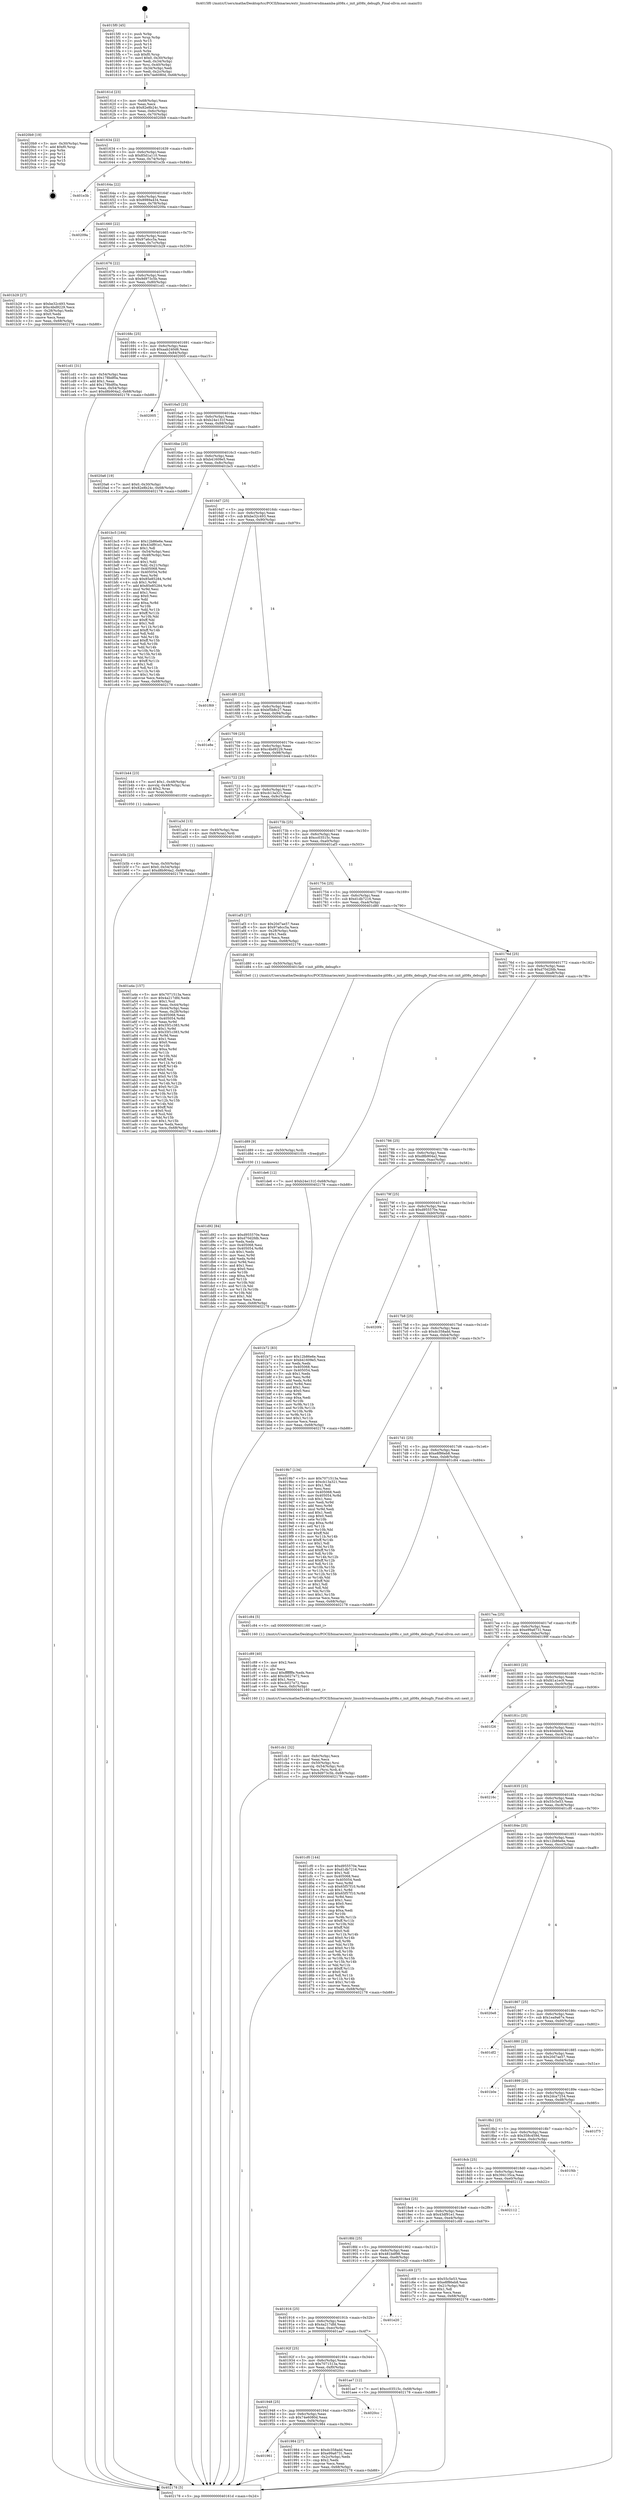 digraph "0x4015f0" {
  label = "0x4015f0 (/mnt/c/Users/mathe/Desktop/tcc/POCII/binaries/extr_linuxdriversdmaamba-pl08x.c_init_pl08x_debugfs_Final-ollvm.out::main(0))"
  labelloc = "t"
  node[shape=record]

  Entry [label="",width=0.3,height=0.3,shape=circle,fillcolor=black,style=filled]
  "0x40161d" [label="{
     0x40161d [23]\l
     | [instrs]\l
     &nbsp;&nbsp;0x40161d \<+3\>: mov -0x68(%rbp),%eax\l
     &nbsp;&nbsp;0x401620 \<+2\>: mov %eax,%ecx\l
     &nbsp;&nbsp;0x401622 \<+6\>: sub $0x82e8b24c,%ecx\l
     &nbsp;&nbsp;0x401628 \<+3\>: mov %eax,-0x6c(%rbp)\l
     &nbsp;&nbsp;0x40162b \<+3\>: mov %ecx,-0x70(%rbp)\l
     &nbsp;&nbsp;0x40162e \<+6\>: je 00000000004020b9 \<main+0xac9\>\l
  }"]
  "0x4020b9" [label="{
     0x4020b9 [19]\l
     | [instrs]\l
     &nbsp;&nbsp;0x4020b9 \<+3\>: mov -0x30(%rbp),%eax\l
     &nbsp;&nbsp;0x4020bc \<+7\>: add $0xf0,%rsp\l
     &nbsp;&nbsp;0x4020c3 \<+1\>: pop %rbx\l
     &nbsp;&nbsp;0x4020c4 \<+2\>: pop %r12\l
     &nbsp;&nbsp;0x4020c6 \<+2\>: pop %r14\l
     &nbsp;&nbsp;0x4020c8 \<+2\>: pop %r15\l
     &nbsp;&nbsp;0x4020ca \<+1\>: pop %rbp\l
     &nbsp;&nbsp;0x4020cb \<+1\>: ret\l
  }"]
  "0x401634" [label="{
     0x401634 [22]\l
     | [instrs]\l
     &nbsp;&nbsp;0x401634 \<+5\>: jmp 0000000000401639 \<main+0x49\>\l
     &nbsp;&nbsp;0x401639 \<+3\>: mov -0x6c(%rbp),%eax\l
     &nbsp;&nbsp;0x40163c \<+5\>: sub $0x85d1a110,%eax\l
     &nbsp;&nbsp;0x401641 \<+3\>: mov %eax,-0x74(%rbp)\l
     &nbsp;&nbsp;0x401644 \<+6\>: je 0000000000401e3b \<main+0x84b\>\l
  }"]
  Exit [label="",width=0.3,height=0.3,shape=circle,fillcolor=black,style=filled,peripheries=2]
  "0x401e3b" [label="{
     0x401e3b\l
  }", style=dashed]
  "0x40164a" [label="{
     0x40164a [22]\l
     | [instrs]\l
     &nbsp;&nbsp;0x40164a \<+5\>: jmp 000000000040164f \<main+0x5f\>\l
     &nbsp;&nbsp;0x40164f \<+3\>: mov -0x6c(%rbp),%eax\l
     &nbsp;&nbsp;0x401652 \<+5\>: sub $0x8989a434,%eax\l
     &nbsp;&nbsp;0x401657 \<+3\>: mov %eax,-0x78(%rbp)\l
     &nbsp;&nbsp;0x40165a \<+6\>: je 000000000040209a \<main+0xaaa\>\l
  }"]
  "0x401d92" [label="{
     0x401d92 [84]\l
     | [instrs]\l
     &nbsp;&nbsp;0x401d92 \<+5\>: mov $0xd955570e,%eax\l
     &nbsp;&nbsp;0x401d97 \<+5\>: mov $0xd70d2fdb,%ecx\l
     &nbsp;&nbsp;0x401d9c \<+2\>: xor %edx,%edx\l
     &nbsp;&nbsp;0x401d9e \<+7\>: mov 0x405068,%esi\l
     &nbsp;&nbsp;0x401da5 \<+8\>: mov 0x405054,%r8d\l
     &nbsp;&nbsp;0x401dad \<+3\>: sub $0x1,%edx\l
     &nbsp;&nbsp;0x401db0 \<+3\>: mov %esi,%r9d\l
     &nbsp;&nbsp;0x401db3 \<+3\>: add %edx,%r9d\l
     &nbsp;&nbsp;0x401db6 \<+4\>: imul %r9d,%esi\l
     &nbsp;&nbsp;0x401dba \<+3\>: and $0x1,%esi\l
     &nbsp;&nbsp;0x401dbd \<+3\>: cmp $0x0,%esi\l
     &nbsp;&nbsp;0x401dc0 \<+4\>: sete %r10b\l
     &nbsp;&nbsp;0x401dc4 \<+4\>: cmp $0xa,%r8d\l
     &nbsp;&nbsp;0x401dc8 \<+4\>: setl %r11b\l
     &nbsp;&nbsp;0x401dcc \<+3\>: mov %r10b,%bl\l
     &nbsp;&nbsp;0x401dcf \<+3\>: and %r11b,%bl\l
     &nbsp;&nbsp;0x401dd2 \<+3\>: xor %r11b,%r10b\l
     &nbsp;&nbsp;0x401dd5 \<+3\>: or %r10b,%bl\l
     &nbsp;&nbsp;0x401dd8 \<+3\>: test $0x1,%bl\l
     &nbsp;&nbsp;0x401ddb \<+3\>: cmovne %ecx,%eax\l
     &nbsp;&nbsp;0x401dde \<+3\>: mov %eax,-0x68(%rbp)\l
     &nbsp;&nbsp;0x401de1 \<+5\>: jmp 0000000000402178 \<main+0xb88\>\l
  }"]
  "0x40209a" [label="{
     0x40209a\l
  }", style=dashed]
  "0x401660" [label="{
     0x401660 [22]\l
     | [instrs]\l
     &nbsp;&nbsp;0x401660 \<+5\>: jmp 0000000000401665 \<main+0x75\>\l
     &nbsp;&nbsp;0x401665 \<+3\>: mov -0x6c(%rbp),%eax\l
     &nbsp;&nbsp;0x401668 \<+5\>: sub $0x97a6cc5a,%eax\l
     &nbsp;&nbsp;0x40166d \<+3\>: mov %eax,-0x7c(%rbp)\l
     &nbsp;&nbsp;0x401670 \<+6\>: je 0000000000401b29 \<main+0x539\>\l
  }"]
  "0x401d89" [label="{
     0x401d89 [9]\l
     | [instrs]\l
     &nbsp;&nbsp;0x401d89 \<+4\>: mov -0x50(%rbp),%rdi\l
     &nbsp;&nbsp;0x401d8d \<+5\>: call 0000000000401030 \<free@plt\>\l
     | [calls]\l
     &nbsp;&nbsp;0x401030 \{1\} (unknown)\l
  }"]
  "0x401b29" [label="{
     0x401b29 [27]\l
     | [instrs]\l
     &nbsp;&nbsp;0x401b29 \<+5\>: mov $0xbe32c493,%eax\l
     &nbsp;&nbsp;0x401b2e \<+5\>: mov $0xc4bd9229,%ecx\l
     &nbsp;&nbsp;0x401b33 \<+3\>: mov -0x28(%rbp),%edx\l
     &nbsp;&nbsp;0x401b36 \<+3\>: cmp $0x0,%edx\l
     &nbsp;&nbsp;0x401b39 \<+3\>: cmove %ecx,%eax\l
     &nbsp;&nbsp;0x401b3c \<+3\>: mov %eax,-0x68(%rbp)\l
     &nbsp;&nbsp;0x401b3f \<+5\>: jmp 0000000000402178 \<main+0xb88\>\l
  }"]
  "0x401676" [label="{
     0x401676 [22]\l
     | [instrs]\l
     &nbsp;&nbsp;0x401676 \<+5\>: jmp 000000000040167b \<main+0x8b\>\l
     &nbsp;&nbsp;0x40167b \<+3\>: mov -0x6c(%rbp),%eax\l
     &nbsp;&nbsp;0x40167e \<+5\>: sub $0x9d973c5b,%eax\l
     &nbsp;&nbsp;0x401683 \<+3\>: mov %eax,-0x80(%rbp)\l
     &nbsp;&nbsp;0x401686 \<+6\>: je 0000000000401cd1 \<main+0x6e1\>\l
  }"]
  "0x401cb1" [label="{
     0x401cb1 [32]\l
     | [instrs]\l
     &nbsp;&nbsp;0x401cb1 \<+6\>: mov -0xfc(%rbp),%ecx\l
     &nbsp;&nbsp;0x401cb7 \<+3\>: imul %eax,%ecx\l
     &nbsp;&nbsp;0x401cba \<+4\>: mov -0x50(%rbp),%rsi\l
     &nbsp;&nbsp;0x401cbe \<+4\>: movslq -0x54(%rbp),%rdi\l
     &nbsp;&nbsp;0x401cc2 \<+3\>: mov %ecx,(%rsi,%rdi,4)\l
     &nbsp;&nbsp;0x401cc5 \<+7\>: movl $0x9d973c5b,-0x68(%rbp)\l
     &nbsp;&nbsp;0x401ccc \<+5\>: jmp 0000000000402178 \<main+0xb88\>\l
  }"]
  "0x401cd1" [label="{
     0x401cd1 [31]\l
     | [instrs]\l
     &nbsp;&nbsp;0x401cd1 \<+3\>: mov -0x54(%rbp),%eax\l
     &nbsp;&nbsp;0x401cd4 \<+5\>: sub $0x178bdf0a,%eax\l
     &nbsp;&nbsp;0x401cd9 \<+3\>: add $0x1,%eax\l
     &nbsp;&nbsp;0x401cdc \<+5\>: add $0x178bdf0a,%eax\l
     &nbsp;&nbsp;0x401ce1 \<+3\>: mov %eax,-0x54(%rbp)\l
     &nbsp;&nbsp;0x401ce4 \<+7\>: movl $0xd8b904a2,-0x68(%rbp)\l
     &nbsp;&nbsp;0x401ceb \<+5\>: jmp 0000000000402178 \<main+0xb88\>\l
  }"]
  "0x40168c" [label="{
     0x40168c [25]\l
     | [instrs]\l
     &nbsp;&nbsp;0x40168c \<+5\>: jmp 0000000000401691 \<main+0xa1\>\l
     &nbsp;&nbsp;0x401691 \<+3\>: mov -0x6c(%rbp),%eax\l
     &nbsp;&nbsp;0x401694 \<+5\>: sub $0xaab240d6,%eax\l
     &nbsp;&nbsp;0x401699 \<+6\>: mov %eax,-0x84(%rbp)\l
     &nbsp;&nbsp;0x40169f \<+6\>: je 0000000000402005 \<main+0xa15\>\l
  }"]
  "0x401c89" [label="{
     0x401c89 [40]\l
     | [instrs]\l
     &nbsp;&nbsp;0x401c89 \<+5\>: mov $0x2,%ecx\l
     &nbsp;&nbsp;0x401c8e \<+1\>: cltd\l
     &nbsp;&nbsp;0x401c8f \<+2\>: idiv %ecx\l
     &nbsp;&nbsp;0x401c91 \<+6\>: imul $0xfffffffe,%edx,%ecx\l
     &nbsp;&nbsp;0x401c97 \<+6\>: add $0xcb027e72,%ecx\l
     &nbsp;&nbsp;0x401c9d \<+3\>: add $0x1,%ecx\l
     &nbsp;&nbsp;0x401ca0 \<+6\>: sub $0xcb027e72,%ecx\l
     &nbsp;&nbsp;0x401ca6 \<+6\>: mov %ecx,-0xfc(%rbp)\l
     &nbsp;&nbsp;0x401cac \<+5\>: call 0000000000401160 \<next_i\>\l
     | [calls]\l
     &nbsp;&nbsp;0x401160 \{1\} (/mnt/c/Users/mathe/Desktop/tcc/POCII/binaries/extr_linuxdriversdmaamba-pl08x.c_init_pl08x_debugfs_Final-ollvm.out::next_i)\l
  }"]
  "0x402005" [label="{
     0x402005\l
  }", style=dashed]
  "0x4016a5" [label="{
     0x4016a5 [25]\l
     | [instrs]\l
     &nbsp;&nbsp;0x4016a5 \<+5\>: jmp 00000000004016aa \<main+0xba\>\l
     &nbsp;&nbsp;0x4016aa \<+3\>: mov -0x6c(%rbp),%eax\l
     &nbsp;&nbsp;0x4016ad \<+5\>: sub $0xb24e131f,%eax\l
     &nbsp;&nbsp;0x4016b2 \<+6\>: mov %eax,-0x88(%rbp)\l
     &nbsp;&nbsp;0x4016b8 \<+6\>: je 00000000004020a6 \<main+0xab6\>\l
  }"]
  "0x401b5b" [label="{
     0x401b5b [23]\l
     | [instrs]\l
     &nbsp;&nbsp;0x401b5b \<+4\>: mov %rax,-0x50(%rbp)\l
     &nbsp;&nbsp;0x401b5f \<+7\>: movl $0x0,-0x54(%rbp)\l
     &nbsp;&nbsp;0x401b66 \<+7\>: movl $0xd8b904a2,-0x68(%rbp)\l
     &nbsp;&nbsp;0x401b6d \<+5\>: jmp 0000000000402178 \<main+0xb88\>\l
  }"]
  "0x4020a6" [label="{
     0x4020a6 [19]\l
     | [instrs]\l
     &nbsp;&nbsp;0x4020a6 \<+7\>: movl $0x0,-0x30(%rbp)\l
     &nbsp;&nbsp;0x4020ad \<+7\>: movl $0x82e8b24c,-0x68(%rbp)\l
     &nbsp;&nbsp;0x4020b4 \<+5\>: jmp 0000000000402178 \<main+0xb88\>\l
  }"]
  "0x4016be" [label="{
     0x4016be [25]\l
     | [instrs]\l
     &nbsp;&nbsp;0x4016be \<+5\>: jmp 00000000004016c3 \<main+0xd3\>\l
     &nbsp;&nbsp;0x4016c3 \<+3\>: mov -0x6c(%rbp),%eax\l
     &nbsp;&nbsp;0x4016c6 \<+5\>: sub $0xb41609e5,%eax\l
     &nbsp;&nbsp;0x4016cb \<+6\>: mov %eax,-0x8c(%rbp)\l
     &nbsp;&nbsp;0x4016d1 \<+6\>: je 0000000000401bc5 \<main+0x5d5\>\l
  }"]
  "0x401a4a" [label="{
     0x401a4a [157]\l
     | [instrs]\l
     &nbsp;&nbsp;0x401a4a \<+5\>: mov $0x7071513a,%ecx\l
     &nbsp;&nbsp;0x401a4f \<+5\>: mov $0x4a217dfd,%edx\l
     &nbsp;&nbsp;0x401a54 \<+3\>: mov $0x1,%sil\l
     &nbsp;&nbsp;0x401a57 \<+3\>: mov %eax,-0x44(%rbp)\l
     &nbsp;&nbsp;0x401a5a \<+3\>: mov -0x44(%rbp),%eax\l
     &nbsp;&nbsp;0x401a5d \<+3\>: mov %eax,-0x28(%rbp)\l
     &nbsp;&nbsp;0x401a60 \<+7\>: mov 0x405068,%eax\l
     &nbsp;&nbsp;0x401a67 \<+8\>: mov 0x405054,%r8d\l
     &nbsp;&nbsp;0x401a6f \<+3\>: mov %eax,%r9d\l
     &nbsp;&nbsp;0x401a72 \<+7\>: add $0x35f1c383,%r9d\l
     &nbsp;&nbsp;0x401a79 \<+4\>: sub $0x1,%r9d\l
     &nbsp;&nbsp;0x401a7d \<+7\>: sub $0x35f1c383,%r9d\l
     &nbsp;&nbsp;0x401a84 \<+4\>: imul %r9d,%eax\l
     &nbsp;&nbsp;0x401a88 \<+3\>: and $0x1,%eax\l
     &nbsp;&nbsp;0x401a8b \<+3\>: cmp $0x0,%eax\l
     &nbsp;&nbsp;0x401a8e \<+4\>: sete %r10b\l
     &nbsp;&nbsp;0x401a92 \<+4\>: cmp $0xa,%r8d\l
     &nbsp;&nbsp;0x401a96 \<+4\>: setl %r11b\l
     &nbsp;&nbsp;0x401a9a \<+3\>: mov %r10b,%bl\l
     &nbsp;&nbsp;0x401a9d \<+3\>: xor $0xff,%bl\l
     &nbsp;&nbsp;0x401aa0 \<+3\>: mov %r11b,%r14b\l
     &nbsp;&nbsp;0x401aa3 \<+4\>: xor $0xff,%r14b\l
     &nbsp;&nbsp;0x401aa7 \<+4\>: xor $0x0,%sil\l
     &nbsp;&nbsp;0x401aab \<+3\>: mov %bl,%r15b\l
     &nbsp;&nbsp;0x401aae \<+4\>: and $0x0,%r15b\l
     &nbsp;&nbsp;0x401ab2 \<+3\>: and %sil,%r10b\l
     &nbsp;&nbsp;0x401ab5 \<+3\>: mov %r14b,%r12b\l
     &nbsp;&nbsp;0x401ab8 \<+4\>: and $0x0,%r12b\l
     &nbsp;&nbsp;0x401abc \<+3\>: and %sil,%r11b\l
     &nbsp;&nbsp;0x401abf \<+3\>: or %r10b,%r15b\l
     &nbsp;&nbsp;0x401ac2 \<+3\>: or %r11b,%r12b\l
     &nbsp;&nbsp;0x401ac5 \<+3\>: xor %r12b,%r15b\l
     &nbsp;&nbsp;0x401ac8 \<+3\>: or %r14b,%bl\l
     &nbsp;&nbsp;0x401acb \<+3\>: xor $0xff,%bl\l
     &nbsp;&nbsp;0x401ace \<+4\>: or $0x0,%sil\l
     &nbsp;&nbsp;0x401ad2 \<+3\>: and %sil,%bl\l
     &nbsp;&nbsp;0x401ad5 \<+3\>: or %bl,%r15b\l
     &nbsp;&nbsp;0x401ad8 \<+4\>: test $0x1,%r15b\l
     &nbsp;&nbsp;0x401adc \<+3\>: cmovne %edx,%ecx\l
     &nbsp;&nbsp;0x401adf \<+3\>: mov %ecx,-0x68(%rbp)\l
     &nbsp;&nbsp;0x401ae2 \<+5\>: jmp 0000000000402178 \<main+0xb88\>\l
  }"]
  "0x401bc5" [label="{
     0x401bc5 [164]\l
     | [instrs]\l
     &nbsp;&nbsp;0x401bc5 \<+5\>: mov $0x12b86e6e,%eax\l
     &nbsp;&nbsp;0x401bca \<+5\>: mov $0x43df91e1,%ecx\l
     &nbsp;&nbsp;0x401bcf \<+2\>: mov $0x1,%dl\l
     &nbsp;&nbsp;0x401bd1 \<+3\>: mov -0x54(%rbp),%esi\l
     &nbsp;&nbsp;0x401bd4 \<+3\>: cmp -0x48(%rbp),%esi\l
     &nbsp;&nbsp;0x401bd7 \<+4\>: setl %dil\l
     &nbsp;&nbsp;0x401bdb \<+4\>: and $0x1,%dil\l
     &nbsp;&nbsp;0x401bdf \<+4\>: mov %dil,-0x21(%rbp)\l
     &nbsp;&nbsp;0x401be3 \<+7\>: mov 0x405068,%esi\l
     &nbsp;&nbsp;0x401bea \<+8\>: mov 0x405054,%r8d\l
     &nbsp;&nbsp;0x401bf2 \<+3\>: mov %esi,%r9d\l
     &nbsp;&nbsp;0x401bf5 \<+7\>: sub $0x85e85284,%r9d\l
     &nbsp;&nbsp;0x401bfc \<+4\>: sub $0x1,%r9d\l
     &nbsp;&nbsp;0x401c00 \<+7\>: add $0x85e85284,%r9d\l
     &nbsp;&nbsp;0x401c07 \<+4\>: imul %r9d,%esi\l
     &nbsp;&nbsp;0x401c0b \<+3\>: and $0x1,%esi\l
     &nbsp;&nbsp;0x401c0e \<+3\>: cmp $0x0,%esi\l
     &nbsp;&nbsp;0x401c11 \<+4\>: sete %dil\l
     &nbsp;&nbsp;0x401c15 \<+4\>: cmp $0xa,%r8d\l
     &nbsp;&nbsp;0x401c19 \<+4\>: setl %r10b\l
     &nbsp;&nbsp;0x401c1d \<+3\>: mov %dil,%r11b\l
     &nbsp;&nbsp;0x401c20 \<+4\>: xor $0xff,%r11b\l
     &nbsp;&nbsp;0x401c24 \<+3\>: mov %r10b,%bl\l
     &nbsp;&nbsp;0x401c27 \<+3\>: xor $0xff,%bl\l
     &nbsp;&nbsp;0x401c2a \<+3\>: xor $0x1,%dl\l
     &nbsp;&nbsp;0x401c2d \<+3\>: mov %r11b,%r14b\l
     &nbsp;&nbsp;0x401c30 \<+4\>: and $0xff,%r14b\l
     &nbsp;&nbsp;0x401c34 \<+3\>: and %dl,%dil\l
     &nbsp;&nbsp;0x401c37 \<+3\>: mov %bl,%r15b\l
     &nbsp;&nbsp;0x401c3a \<+4\>: and $0xff,%r15b\l
     &nbsp;&nbsp;0x401c3e \<+3\>: and %dl,%r10b\l
     &nbsp;&nbsp;0x401c41 \<+3\>: or %dil,%r14b\l
     &nbsp;&nbsp;0x401c44 \<+3\>: or %r10b,%r15b\l
     &nbsp;&nbsp;0x401c47 \<+3\>: xor %r15b,%r14b\l
     &nbsp;&nbsp;0x401c4a \<+3\>: or %bl,%r11b\l
     &nbsp;&nbsp;0x401c4d \<+4\>: xor $0xff,%r11b\l
     &nbsp;&nbsp;0x401c51 \<+3\>: or $0x1,%dl\l
     &nbsp;&nbsp;0x401c54 \<+3\>: and %dl,%r11b\l
     &nbsp;&nbsp;0x401c57 \<+3\>: or %r11b,%r14b\l
     &nbsp;&nbsp;0x401c5a \<+4\>: test $0x1,%r14b\l
     &nbsp;&nbsp;0x401c5e \<+3\>: cmovne %ecx,%eax\l
     &nbsp;&nbsp;0x401c61 \<+3\>: mov %eax,-0x68(%rbp)\l
     &nbsp;&nbsp;0x401c64 \<+5\>: jmp 0000000000402178 \<main+0xb88\>\l
  }"]
  "0x4016d7" [label="{
     0x4016d7 [25]\l
     | [instrs]\l
     &nbsp;&nbsp;0x4016d7 \<+5\>: jmp 00000000004016dc \<main+0xec\>\l
     &nbsp;&nbsp;0x4016dc \<+3\>: mov -0x6c(%rbp),%eax\l
     &nbsp;&nbsp;0x4016df \<+5\>: sub $0xbe32c493,%eax\l
     &nbsp;&nbsp;0x4016e4 \<+6\>: mov %eax,-0x90(%rbp)\l
     &nbsp;&nbsp;0x4016ea \<+6\>: je 0000000000401f69 \<main+0x979\>\l
  }"]
  "0x4015f0" [label="{
     0x4015f0 [45]\l
     | [instrs]\l
     &nbsp;&nbsp;0x4015f0 \<+1\>: push %rbp\l
     &nbsp;&nbsp;0x4015f1 \<+3\>: mov %rsp,%rbp\l
     &nbsp;&nbsp;0x4015f4 \<+2\>: push %r15\l
     &nbsp;&nbsp;0x4015f6 \<+2\>: push %r14\l
     &nbsp;&nbsp;0x4015f8 \<+2\>: push %r12\l
     &nbsp;&nbsp;0x4015fa \<+1\>: push %rbx\l
     &nbsp;&nbsp;0x4015fb \<+7\>: sub $0xf0,%rsp\l
     &nbsp;&nbsp;0x401602 \<+7\>: movl $0x0,-0x30(%rbp)\l
     &nbsp;&nbsp;0x401609 \<+3\>: mov %edi,-0x34(%rbp)\l
     &nbsp;&nbsp;0x40160c \<+4\>: mov %rsi,-0x40(%rbp)\l
     &nbsp;&nbsp;0x401610 \<+3\>: mov -0x34(%rbp),%edi\l
     &nbsp;&nbsp;0x401613 \<+3\>: mov %edi,-0x2c(%rbp)\l
     &nbsp;&nbsp;0x401616 \<+7\>: movl $0x74e6080d,-0x68(%rbp)\l
  }"]
  "0x401f69" [label="{
     0x401f69\l
  }", style=dashed]
  "0x4016f0" [label="{
     0x4016f0 [25]\l
     | [instrs]\l
     &nbsp;&nbsp;0x4016f0 \<+5\>: jmp 00000000004016f5 \<main+0x105\>\l
     &nbsp;&nbsp;0x4016f5 \<+3\>: mov -0x6c(%rbp),%eax\l
     &nbsp;&nbsp;0x4016f8 \<+5\>: sub $0xbf5b8c27,%eax\l
     &nbsp;&nbsp;0x4016fd \<+6\>: mov %eax,-0x94(%rbp)\l
     &nbsp;&nbsp;0x401703 \<+6\>: je 0000000000401e8e \<main+0x89e\>\l
  }"]
  "0x402178" [label="{
     0x402178 [5]\l
     | [instrs]\l
     &nbsp;&nbsp;0x402178 \<+5\>: jmp 000000000040161d \<main+0x2d\>\l
  }"]
  "0x401e8e" [label="{
     0x401e8e\l
  }", style=dashed]
  "0x401709" [label="{
     0x401709 [25]\l
     | [instrs]\l
     &nbsp;&nbsp;0x401709 \<+5\>: jmp 000000000040170e \<main+0x11e\>\l
     &nbsp;&nbsp;0x40170e \<+3\>: mov -0x6c(%rbp),%eax\l
     &nbsp;&nbsp;0x401711 \<+5\>: sub $0xc4bd9229,%eax\l
     &nbsp;&nbsp;0x401716 \<+6\>: mov %eax,-0x98(%rbp)\l
     &nbsp;&nbsp;0x40171c \<+6\>: je 0000000000401b44 \<main+0x554\>\l
  }"]
  "0x401961" [label="{
     0x401961\l
  }", style=dashed]
  "0x401b44" [label="{
     0x401b44 [23]\l
     | [instrs]\l
     &nbsp;&nbsp;0x401b44 \<+7\>: movl $0x1,-0x48(%rbp)\l
     &nbsp;&nbsp;0x401b4b \<+4\>: movslq -0x48(%rbp),%rax\l
     &nbsp;&nbsp;0x401b4f \<+4\>: shl $0x2,%rax\l
     &nbsp;&nbsp;0x401b53 \<+3\>: mov %rax,%rdi\l
     &nbsp;&nbsp;0x401b56 \<+5\>: call 0000000000401050 \<malloc@plt\>\l
     | [calls]\l
     &nbsp;&nbsp;0x401050 \{1\} (unknown)\l
  }"]
  "0x401722" [label="{
     0x401722 [25]\l
     | [instrs]\l
     &nbsp;&nbsp;0x401722 \<+5\>: jmp 0000000000401727 \<main+0x137\>\l
     &nbsp;&nbsp;0x401727 \<+3\>: mov -0x6c(%rbp),%eax\l
     &nbsp;&nbsp;0x40172a \<+5\>: sub $0xcb13a321,%eax\l
     &nbsp;&nbsp;0x40172f \<+6\>: mov %eax,-0x9c(%rbp)\l
     &nbsp;&nbsp;0x401735 \<+6\>: je 0000000000401a3d \<main+0x44d\>\l
  }"]
  "0x401984" [label="{
     0x401984 [27]\l
     | [instrs]\l
     &nbsp;&nbsp;0x401984 \<+5\>: mov $0xdc358add,%eax\l
     &nbsp;&nbsp;0x401989 \<+5\>: mov $0xe99a6731,%ecx\l
     &nbsp;&nbsp;0x40198e \<+3\>: mov -0x2c(%rbp),%edx\l
     &nbsp;&nbsp;0x401991 \<+3\>: cmp $0x2,%edx\l
     &nbsp;&nbsp;0x401994 \<+3\>: cmovne %ecx,%eax\l
     &nbsp;&nbsp;0x401997 \<+3\>: mov %eax,-0x68(%rbp)\l
     &nbsp;&nbsp;0x40199a \<+5\>: jmp 0000000000402178 \<main+0xb88\>\l
  }"]
  "0x401a3d" [label="{
     0x401a3d [13]\l
     | [instrs]\l
     &nbsp;&nbsp;0x401a3d \<+4\>: mov -0x40(%rbp),%rax\l
     &nbsp;&nbsp;0x401a41 \<+4\>: mov 0x8(%rax),%rdi\l
     &nbsp;&nbsp;0x401a45 \<+5\>: call 0000000000401060 \<atoi@plt\>\l
     | [calls]\l
     &nbsp;&nbsp;0x401060 \{1\} (unknown)\l
  }"]
  "0x40173b" [label="{
     0x40173b [25]\l
     | [instrs]\l
     &nbsp;&nbsp;0x40173b \<+5\>: jmp 0000000000401740 \<main+0x150\>\l
     &nbsp;&nbsp;0x401740 \<+3\>: mov -0x6c(%rbp),%eax\l
     &nbsp;&nbsp;0x401743 \<+5\>: sub $0xcc03515c,%eax\l
     &nbsp;&nbsp;0x401748 \<+6\>: mov %eax,-0xa0(%rbp)\l
     &nbsp;&nbsp;0x40174e \<+6\>: je 0000000000401af3 \<main+0x503\>\l
  }"]
  "0x401948" [label="{
     0x401948 [25]\l
     | [instrs]\l
     &nbsp;&nbsp;0x401948 \<+5\>: jmp 000000000040194d \<main+0x35d\>\l
     &nbsp;&nbsp;0x40194d \<+3\>: mov -0x6c(%rbp),%eax\l
     &nbsp;&nbsp;0x401950 \<+5\>: sub $0x74e6080d,%eax\l
     &nbsp;&nbsp;0x401955 \<+6\>: mov %eax,-0xf4(%rbp)\l
     &nbsp;&nbsp;0x40195b \<+6\>: je 0000000000401984 \<main+0x394\>\l
  }"]
  "0x401af3" [label="{
     0x401af3 [27]\l
     | [instrs]\l
     &nbsp;&nbsp;0x401af3 \<+5\>: mov $0x20d7ae57,%eax\l
     &nbsp;&nbsp;0x401af8 \<+5\>: mov $0x97a6cc5a,%ecx\l
     &nbsp;&nbsp;0x401afd \<+3\>: mov -0x28(%rbp),%edx\l
     &nbsp;&nbsp;0x401b00 \<+3\>: cmp $0x1,%edx\l
     &nbsp;&nbsp;0x401b03 \<+3\>: cmovl %ecx,%eax\l
     &nbsp;&nbsp;0x401b06 \<+3\>: mov %eax,-0x68(%rbp)\l
     &nbsp;&nbsp;0x401b09 \<+5\>: jmp 0000000000402178 \<main+0xb88\>\l
  }"]
  "0x401754" [label="{
     0x401754 [25]\l
     | [instrs]\l
     &nbsp;&nbsp;0x401754 \<+5\>: jmp 0000000000401759 \<main+0x169\>\l
     &nbsp;&nbsp;0x401759 \<+3\>: mov -0x6c(%rbp),%eax\l
     &nbsp;&nbsp;0x40175c \<+5\>: sub $0xd1db7216,%eax\l
     &nbsp;&nbsp;0x401761 \<+6\>: mov %eax,-0xa4(%rbp)\l
     &nbsp;&nbsp;0x401767 \<+6\>: je 0000000000401d80 \<main+0x790\>\l
  }"]
  "0x4020cc" [label="{
     0x4020cc\l
  }", style=dashed]
  "0x401d80" [label="{
     0x401d80 [9]\l
     | [instrs]\l
     &nbsp;&nbsp;0x401d80 \<+4\>: mov -0x50(%rbp),%rdi\l
     &nbsp;&nbsp;0x401d84 \<+5\>: call 00000000004015e0 \<init_pl08x_debugfs\>\l
     | [calls]\l
     &nbsp;&nbsp;0x4015e0 \{1\} (/mnt/c/Users/mathe/Desktop/tcc/POCII/binaries/extr_linuxdriversdmaamba-pl08x.c_init_pl08x_debugfs_Final-ollvm.out::init_pl08x_debugfs)\l
  }"]
  "0x40176d" [label="{
     0x40176d [25]\l
     | [instrs]\l
     &nbsp;&nbsp;0x40176d \<+5\>: jmp 0000000000401772 \<main+0x182\>\l
     &nbsp;&nbsp;0x401772 \<+3\>: mov -0x6c(%rbp),%eax\l
     &nbsp;&nbsp;0x401775 \<+5\>: sub $0xd70d2fdb,%eax\l
     &nbsp;&nbsp;0x40177a \<+6\>: mov %eax,-0xa8(%rbp)\l
     &nbsp;&nbsp;0x401780 \<+6\>: je 0000000000401de6 \<main+0x7f6\>\l
  }"]
  "0x40192f" [label="{
     0x40192f [25]\l
     | [instrs]\l
     &nbsp;&nbsp;0x40192f \<+5\>: jmp 0000000000401934 \<main+0x344\>\l
     &nbsp;&nbsp;0x401934 \<+3\>: mov -0x6c(%rbp),%eax\l
     &nbsp;&nbsp;0x401937 \<+5\>: sub $0x7071513a,%eax\l
     &nbsp;&nbsp;0x40193c \<+6\>: mov %eax,-0xf0(%rbp)\l
     &nbsp;&nbsp;0x401942 \<+6\>: je 00000000004020cc \<main+0xadc\>\l
  }"]
  "0x401de6" [label="{
     0x401de6 [12]\l
     | [instrs]\l
     &nbsp;&nbsp;0x401de6 \<+7\>: movl $0xb24e131f,-0x68(%rbp)\l
     &nbsp;&nbsp;0x401ded \<+5\>: jmp 0000000000402178 \<main+0xb88\>\l
  }"]
  "0x401786" [label="{
     0x401786 [25]\l
     | [instrs]\l
     &nbsp;&nbsp;0x401786 \<+5\>: jmp 000000000040178b \<main+0x19b\>\l
     &nbsp;&nbsp;0x40178b \<+3\>: mov -0x6c(%rbp),%eax\l
     &nbsp;&nbsp;0x40178e \<+5\>: sub $0xd8b904a2,%eax\l
     &nbsp;&nbsp;0x401793 \<+6\>: mov %eax,-0xac(%rbp)\l
     &nbsp;&nbsp;0x401799 \<+6\>: je 0000000000401b72 \<main+0x582\>\l
  }"]
  "0x401ae7" [label="{
     0x401ae7 [12]\l
     | [instrs]\l
     &nbsp;&nbsp;0x401ae7 \<+7\>: movl $0xcc03515c,-0x68(%rbp)\l
     &nbsp;&nbsp;0x401aee \<+5\>: jmp 0000000000402178 \<main+0xb88\>\l
  }"]
  "0x401b72" [label="{
     0x401b72 [83]\l
     | [instrs]\l
     &nbsp;&nbsp;0x401b72 \<+5\>: mov $0x12b86e6e,%eax\l
     &nbsp;&nbsp;0x401b77 \<+5\>: mov $0xb41609e5,%ecx\l
     &nbsp;&nbsp;0x401b7c \<+2\>: xor %edx,%edx\l
     &nbsp;&nbsp;0x401b7e \<+7\>: mov 0x405068,%esi\l
     &nbsp;&nbsp;0x401b85 \<+7\>: mov 0x405054,%edi\l
     &nbsp;&nbsp;0x401b8c \<+3\>: sub $0x1,%edx\l
     &nbsp;&nbsp;0x401b8f \<+3\>: mov %esi,%r8d\l
     &nbsp;&nbsp;0x401b92 \<+3\>: add %edx,%r8d\l
     &nbsp;&nbsp;0x401b95 \<+4\>: imul %r8d,%esi\l
     &nbsp;&nbsp;0x401b99 \<+3\>: and $0x1,%esi\l
     &nbsp;&nbsp;0x401b9c \<+3\>: cmp $0x0,%esi\l
     &nbsp;&nbsp;0x401b9f \<+4\>: sete %r9b\l
     &nbsp;&nbsp;0x401ba3 \<+3\>: cmp $0xa,%edi\l
     &nbsp;&nbsp;0x401ba6 \<+4\>: setl %r10b\l
     &nbsp;&nbsp;0x401baa \<+3\>: mov %r9b,%r11b\l
     &nbsp;&nbsp;0x401bad \<+3\>: and %r10b,%r11b\l
     &nbsp;&nbsp;0x401bb0 \<+3\>: xor %r10b,%r9b\l
     &nbsp;&nbsp;0x401bb3 \<+3\>: or %r9b,%r11b\l
     &nbsp;&nbsp;0x401bb6 \<+4\>: test $0x1,%r11b\l
     &nbsp;&nbsp;0x401bba \<+3\>: cmovne %ecx,%eax\l
     &nbsp;&nbsp;0x401bbd \<+3\>: mov %eax,-0x68(%rbp)\l
     &nbsp;&nbsp;0x401bc0 \<+5\>: jmp 0000000000402178 \<main+0xb88\>\l
  }"]
  "0x40179f" [label="{
     0x40179f [25]\l
     | [instrs]\l
     &nbsp;&nbsp;0x40179f \<+5\>: jmp 00000000004017a4 \<main+0x1b4\>\l
     &nbsp;&nbsp;0x4017a4 \<+3\>: mov -0x6c(%rbp),%eax\l
     &nbsp;&nbsp;0x4017a7 \<+5\>: sub $0xd955570e,%eax\l
     &nbsp;&nbsp;0x4017ac \<+6\>: mov %eax,-0xb0(%rbp)\l
     &nbsp;&nbsp;0x4017b2 \<+6\>: je 00000000004020f4 \<main+0xb04\>\l
  }"]
  "0x401916" [label="{
     0x401916 [25]\l
     | [instrs]\l
     &nbsp;&nbsp;0x401916 \<+5\>: jmp 000000000040191b \<main+0x32b\>\l
     &nbsp;&nbsp;0x40191b \<+3\>: mov -0x6c(%rbp),%eax\l
     &nbsp;&nbsp;0x40191e \<+5\>: sub $0x4a217dfd,%eax\l
     &nbsp;&nbsp;0x401923 \<+6\>: mov %eax,-0xec(%rbp)\l
     &nbsp;&nbsp;0x401929 \<+6\>: je 0000000000401ae7 \<main+0x4f7\>\l
  }"]
  "0x4020f4" [label="{
     0x4020f4\l
  }", style=dashed]
  "0x4017b8" [label="{
     0x4017b8 [25]\l
     | [instrs]\l
     &nbsp;&nbsp;0x4017b8 \<+5\>: jmp 00000000004017bd \<main+0x1cd\>\l
     &nbsp;&nbsp;0x4017bd \<+3\>: mov -0x6c(%rbp),%eax\l
     &nbsp;&nbsp;0x4017c0 \<+5\>: sub $0xdc358add,%eax\l
     &nbsp;&nbsp;0x4017c5 \<+6\>: mov %eax,-0xb4(%rbp)\l
     &nbsp;&nbsp;0x4017cb \<+6\>: je 00000000004019b7 \<main+0x3c7\>\l
  }"]
  "0x401e20" [label="{
     0x401e20\l
  }", style=dashed]
  "0x4019b7" [label="{
     0x4019b7 [134]\l
     | [instrs]\l
     &nbsp;&nbsp;0x4019b7 \<+5\>: mov $0x7071513a,%eax\l
     &nbsp;&nbsp;0x4019bc \<+5\>: mov $0xcb13a321,%ecx\l
     &nbsp;&nbsp;0x4019c1 \<+2\>: mov $0x1,%dl\l
     &nbsp;&nbsp;0x4019c3 \<+2\>: xor %esi,%esi\l
     &nbsp;&nbsp;0x4019c5 \<+7\>: mov 0x405068,%edi\l
     &nbsp;&nbsp;0x4019cc \<+8\>: mov 0x405054,%r8d\l
     &nbsp;&nbsp;0x4019d4 \<+3\>: sub $0x1,%esi\l
     &nbsp;&nbsp;0x4019d7 \<+3\>: mov %edi,%r9d\l
     &nbsp;&nbsp;0x4019da \<+3\>: add %esi,%r9d\l
     &nbsp;&nbsp;0x4019dd \<+4\>: imul %r9d,%edi\l
     &nbsp;&nbsp;0x4019e1 \<+3\>: and $0x1,%edi\l
     &nbsp;&nbsp;0x4019e4 \<+3\>: cmp $0x0,%edi\l
     &nbsp;&nbsp;0x4019e7 \<+4\>: sete %r10b\l
     &nbsp;&nbsp;0x4019eb \<+4\>: cmp $0xa,%r8d\l
     &nbsp;&nbsp;0x4019ef \<+4\>: setl %r11b\l
     &nbsp;&nbsp;0x4019f3 \<+3\>: mov %r10b,%bl\l
     &nbsp;&nbsp;0x4019f6 \<+3\>: xor $0xff,%bl\l
     &nbsp;&nbsp;0x4019f9 \<+3\>: mov %r11b,%r14b\l
     &nbsp;&nbsp;0x4019fc \<+4\>: xor $0xff,%r14b\l
     &nbsp;&nbsp;0x401a00 \<+3\>: xor $0x1,%dl\l
     &nbsp;&nbsp;0x401a03 \<+3\>: mov %bl,%r15b\l
     &nbsp;&nbsp;0x401a06 \<+4\>: and $0xff,%r15b\l
     &nbsp;&nbsp;0x401a0a \<+3\>: and %dl,%r10b\l
     &nbsp;&nbsp;0x401a0d \<+3\>: mov %r14b,%r12b\l
     &nbsp;&nbsp;0x401a10 \<+4\>: and $0xff,%r12b\l
     &nbsp;&nbsp;0x401a14 \<+3\>: and %dl,%r11b\l
     &nbsp;&nbsp;0x401a17 \<+3\>: or %r10b,%r15b\l
     &nbsp;&nbsp;0x401a1a \<+3\>: or %r11b,%r12b\l
     &nbsp;&nbsp;0x401a1d \<+3\>: xor %r12b,%r15b\l
     &nbsp;&nbsp;0x401a20 \<+3\>: or %r14b,%bl\l
     &nbsp;&nbsp;0x401a23 \<+3\>: xor $0xff,%bl\l
     &nbsp;&nbsp;0x401a26 \<+3\>: or $0x1,%dl\l
     &nbsp;&nbsp;0x401a29 \<+2\>: and %dl,%bl\l
     &nbsp;&nbsp;0x401a2b \<+3\>: or %bl,%r15b\l
     &nbsp;&nbsp;0x401a2e \<+4\>: test $0x1,%r15b\l
     &nbsp;&nbsp;0x401a32 \<+3\>: cmovne %ecx,%eax\l
     &nbsp;&nbsp;0x401a35 \<+3\>: mov %eax,-0x68(%rbp)\l
     &nbsp;&nbsp;0x401a38 \<+5\>: jmp 0000000000402178 \<main+0xb88\>\l
  }"]
  "0x4017d1" [label="{
     0x4017d1 [25]\l
     | [instrs]\l
     &nbsp;&nbsp;0x4017d1 \<+5\>: jmp 00000000004017d6 \<main+0x1e6\>\l
     &nbsp;&nbsp;0x4017d6 \<+3\>: mov -0x6c(%rbp),%eax\l
     &nbsp;&nbsp;0x4017d9 \<+5\>: sub $0xe8f86eb8,%eax\l
     &nbsp;&nbsp;0x4017de \<+6\>: mov %eax,-0xb8(%rbp)\l
     &nbsp;&nbsp;0x4017e4 \<+6\>: je 0000000000401c84 \<main+0x694\>\l
  }"]
  "0x4018fd" [label="{
     0x4018fd [25]\l
     | [instrs]\l
     &nbsp;&nbsp;0x4018fd \<+5\>: jmp 0000000000401902 \<main+0x312\>\l
     &nbsp;&nbsp;0x401902 \<+3\>: mov -0x6c(%rbp),%eax\l
     &nbsp;&nbsp;0x401905 \<+5\>: sub $0x481bdf98,%eax\l
     &nbsp;&nbsp;0x40190a \<+6\>: mov %eax,-0xe8(%rbp)\l
     &nbsp;&nbsp;0x401910 \<+6\>: je 0000000000401e20 \<main+0x830\>\l
  }"]
  "0x401c84" [label="{
     0x401c84 [5]\l
     | [instrs]\l
     &nbsp;&nbsp;0x401c84 \<+5\>: call 0000000000401160 \<next_i\>\l
     | [calls]\l
     &nbsp;&nbsp;0x401160 \{1\} (/mnt/c/Users/mathe/Desktop/tcc/POCII/binaries/extr_linuxdriversdmaamba-pl08x.c_init_pl08x_debugfs_Final-ollvm.out::next_i)\l
  }"]
  "0x4017ea" [label="{
     0x4017ea [25]\l
     | [instrs]\l
     &nbsp;&nbsp;0x4017ea \<+5\>: jmp 00000000004017ef \<main+0x1ff\>\l
     &nbsp;&nbsp;0x4017ef \<+3\>: mov -0x6c(%rbp),%eax\l
     &nbsp;&nbsp;0x4017f2 \<+5\>: sub $0xe99a6731,%eax\l
     &nbsp;&nbsp;0x4017f7 \<+6\>: mov %eax,-0xbc(%rbp)\l
     &nbsp;&nbsp;0x4017fd \<+6\>: je 000000000040199f \<main+0x3af\>\l
  }"]
  "0x401c69" [label="{
     0x401c69 [27]\l
     | [instrs]\l
     &nbsp;&nbsp;0x401c69 \<+5\>: mov $0x55c5e53,%eax\l
     &nbsp;&nbsp;0x401c6e \<+5\>: mov $0xe8f86eb8,%ecx\l
     &nbsp;&nbsp;0x401c73 \<+3\>: mov -0x21(%rbp),%dl\l
     &nbsp;&nbsp;0x401c76 \<+3\>: test $0x1,%dl\l
     &nbsp;&nbsp;0x401c79 \<+3\>: cmovne %ecx,%eax\l
     &nbsp;&nbsp;0x401c7c \<+3\>: mov %eax,-0x68(%rbp)\l
     &nbsp;&nbsp;0x401c7f \<+5\>: jmp 0000000000402178 \<main+0xb88\>\l
  }"]
  "0x40199f" [label="{
     0x40199f\l
  }", style=dashed]
  "0x401803" [label="{
     0x401803 [25]\l
     | [instrs]\l
     &nbsp;&nbsp;0x401803 \<+5\>: jmp 0000000000401808 \<main+0x218\>\l
     &nbsp;&nbsp;0x401808 \<+3\>: mov -0x6c(%rbp),%eax\l
     &nbsp;&nbsp;0x40180b \<+5\>: sub $0xfd1a1ec9,%eax\l
     &nbsp;&nbsp;0x401810 \<+6\>: mov %eax,-0xc0(%rbp)\l
     &nbsp;&nbsp;0x401816 \<+6\>: je 0000000000401f26 \<main+0x936\>\l
  }"]
  "0x4018e4" [label="{
     0x4018e4 [25]\l
     | [instrs]\l
     &nbsp;&nbsp;0x4018e4 \<+5\>: jmp 00000000004018e9 \<main+0x2f9\>\l
     &nbsp;&nbsp;0x4018e9 \<+3\>: mov -0x6c(%rbp),%eax\l
     &nbsp;&nbsp;0x4018ec \<+5\>: sub $0x43df91e1,%eax\l
     &nbsp;&nbsp;0x4018f1 \<+6\>: mov %eax,-0xe4(%rbp)\l
     &nbsp;&nbsp;0x4018f7 \<+6\>: je 0000000000401c69 \<main+0x679\>\l
  }"]
  "0x401f26" [label="{
     0x401f26\l
  }", style=dashed]
  "0x40181c" [label="{
     0x40181c [25]\l
     | [instrs]\l
     &nbsp;&nbsp;0x40181c \<+5\>: jmp 0000000000401821 \<main+0x231\>\l
     &nbsp;&nbsp;0x401821 \<+3\>: mov -0x6c(%rbp),%eax\l
     &nbsp;&nbsp;0x401824 \<+5\>: sub $0x40ebb04,%eax\l
     &nbsp;&nbsp;0x401829 \<+6\>: mov %eax,-0xc4(%rbp)\l
     &nbsp;&nbsp;0x40182f \<+6\>: je 000000000040216c \<main+0xb7c\>\l
  }"]
  "0x402112" [label="{
     0x402112\l
  }", style=dashed]
  "0x40216c" [label="{
     0x40216c\l
  }", style=dashed]
  "0x401835" [label="{
     0x401835 [25]\l
     | [instrs]\l
     &nbsp;&nbsp;0x401835 \<+5\>: jmp 000000000040183a \<main+0x24a\>\l
     &nbsp;&nbsp;0x40183a \<+3\>: mov -0x6c(%rbp),%eax\l
     &nbsp;&nbsp;0x40183d \<+5\>: sub $0x55c5e53,%eax\l
     &nbsp;&nbsp;0x401842 \<+6\>: mov %eax,-0xc8(%rbp)\l
     &nbsp;&nbsp;0x401848 \<+6\>: je 0000000000401cf0 \<main+0x700\>\l
  }"]
  "0x4018cb" [label="{
     0x4018cb [25]\l
     | [instrs]\l
     &nbsp;&nbsp;0x4018cb \<+5\>: jmp 00000000004018d0 \<main+0x2e0\>\l
     &nbsp;&nbsp;0x4018d0 \<+3\>: mov -0x6c(%rbp),%eax\l
     &nbsp;&nbsp;0x4018d3 \<+5\>: sub $0x394135ca,%eax\l
     &nbsp;&nbsp;0x4018d8 \<+6\>: mov %eax,-0xe0(%rbp)\l
     &nbsp;&nbsp;0x4018de \<+6\>: je 0000000000402112 \<main+0xb22\>\l
  }"]
  "0x401cf0" [label="{
     0x401cf0 [144]\l
     | [instrs]\l
     &nbsp;&nbsp;0x401cf0 \<+5\>: mov $0xd955570e,%eax\l
     &nbsp;&nbsp;0x401cf5 \<+5\>: mov $0xd1db7216,%ecx\l
     &nbsp;&nbsp;0x401cfa \<+2\>: mov $0x1,%dl\l
     &nbsp;&nbsp;0x401cfc \<+7\>: mov 0x405068,%esi\l
     &nbsp;&nbsp;0x401d03 \<+7\>: mov 0x405054,%edi\l
     &nbsp;&nbsp;0x401d0a \<+3\>: mov %esi,%r8d\l
     &nbsp;&nbsp;0x401d0d \<+7\>: sub $0x65f57f10,%r8d\l
     &nbsp;&nbsp;0x401d14 \<+4\>: sub $0x1,%r8d\l
     &nbsp;&nbsp;0x401d18 \<+7\>: add $0x65f57f10,%r8d\l
     &nbsp;&nbsp;0x401d1f \<+4\>: imul %r8d,%esi\l
     &nbsp;&nbsp;0x401d23 \<+3\>: and $0x1,%esi\l
     &nbsp;&nbsp;0x401d26 \<+3\>: cmp $0x0,%esi\l
     &nbsp;&nbsp;0x401d29 \<+4\>: sete %r9b\l
     &nbsp;&nbsp;0x401d2d \<+3\>: cmp $0xa,%edi\l
     &nbsp;&nbsp;0x401d30 \<+4\>: setl %r10b\l
     &nbsp;&nbsp;0x401d34 \<+3\>: mov %r9b,%r11b\l
     &nbsp;&nbsp;0x401d37 \<+4\>: xor $0xff,%r11b\l
     &nbsp;&nbsp;0x401d3b \<+3\>: mov %r10b,%bl\l
     &nbsp;&nbsp;0x401d3e \<+3\>: xor $0xff,%bl\l
     &nbsp;&nbsp;0x401d41 \<+3\>: xor $0x0,%dl\l
     &nbsp;&nbsp;0x401d44 \<+3\>: mov %r11b,%r14b\l
     &nbsp;&nbsp;0x401d47 \<+4\>: and $0x0,%r14b\l
     &nbsp;&nbsp;0x401d4b \<+3\>: and %dl,%r9b\l
     &nbsp;&nbsp;0x401d4e \<+3\>: mov %bl,%r15b\l
     &nbsp;&nbsp;0x401d51 \<+4\>: and $0x0,%r15b\l
     &nbsp;&nbsp;0x401d55 \<+3\>: and %dl,%r10b\l
     &nbsp;&nbsp;0x401d58 \<+3\>: or %r9b,%r14b\l
     &nbsp;&nbsp;0x401d5b \<+3\>: or %r10b,%r15b\l
     &nbsp;&nbsp;0x401d5e \<+3\>: xor %r15b,%r14b\l
     &nbsp;&nbsp;0x401d61 \<+3\>: or %bl,%r11b\l
     &nbsp;&nbsp;0x401d64 \<+4\>: xor $0xff,%r11b\l
     &nbsp;&nbsp;0x401d68 \<+3\>: or $0x0,%dl\l
     &nbsp;&nbsp;0x401d6b \<+3\>: and %dl,%r11b\l
     &nbsp;&nbsp;0x401d6e \<+3\>: or %r11b,%r14b\l
     &nbsp;&nbsp;0x401d71 \<+4\>: test $0x1,%r14b\l
     &nbsp;&nbsp;0x401d75 \<+3\>: cmovne %ecx,%eax\l
     &nbsp;&nbsp;0x401d78 \<+3\>: mov %eax,-0x68(%rbp)\l
     &nbsp;&nbsp;0x401d7b \<+5\>: jmp 0000000000402178 \<main+0xb88\>\l
  }"]
  "0x40184e" [label="{
     0x40184e [25]\l
     | [instrs]\l
     &nbsp;&nbsp;0x40184e \<+5\>: jmp 0000000000401853 \<main+0x263\>\l
     &nbsp;&nbsp;0x401853 \<+3\>: mov -0x6c(%rbp),%eax\l
     &nbsp;&nbsp;0x401856 \<+5\>: sub $0x12b86e6e,%eax\l
     &nbsp;&nbsp;0x40185b \<+6\>: mov %eax,-0xcc(%rbp)\l
     &nbsp;&nbsp;0x401861 \<+6\>: je 00000000004020e8 \<main+0xaf8\>\l
  }"]
  "0x401f4b" [label="{
     0x401f4b\l
  }", style=dashed]
  "0x4020e8" [label="{
     0x4020e8\l
  }", style=dashed]
  "0x401867" [label="{
     0x401867 [25]\l
     | [instrs]\l
     &nbsp;&nbsp;0x401867 \<+5\>: jmp 000000000040186c \<main+0x27c\>\l
     &nbsp;&nbsp;0x40186c \<+3\>: mov -0x6c(%rbp),%eax\l
     &nbsp;&nbsp;0x40186f \<+5\>: sub $0x1ea9a67e,%eax\l
     &nbsp;&nbsp;0x401874 \<+6\>: mov %eax,-0xd0(%rbp)\l
     &nbsp;&nbsp;0x40187a \<+6\>: je 0000000000401df2 \<main+0x802\>\l
  }"]
  "0x4018b2" [label="{
     0x4018b2 [25]\l
     | [instrs]\l
     &nbsp;&nbsp;0x4018b2 \<+5\>: jmp 00000000004018b7 \<main+0x2c7\>\l
     &nbsp;&nbsp;0x4018b7 \<+3\>: mov -0x6c(%rbp),%eax\l
     &nbsp;&nbsp;0x4018ba \<+5\>: sub $0x358c459d,%eax\l
     &nbsp;&nbsp;0x4018bf \<+6\>: mov %eax,-0xdc(%rbp)\l
     &nbsp;&nbsp;0x4018c5 \<+6\>: je 0000000000401f4b \<main+0x95b\>\l
  }"]
  "0x401df2" [label="{
     0x401df2\l
  }", style=dashed]
  "0x401880" [label="{
     0x401880 [25]\l
     | [instrs]\l
     &nbsp;&nbsp;0x401880 \<+5\>: jmp 0000000000401885 \<main+0x295\>\l
     &nbsp;&nbsp;0x401885 \<+3\>: mov -0x6c(%rbp),%eax\l
     &nbsp;&nbsp;0x401888 \<+5\>: sub $0x20d7ae57,%eax\l
     &nbsp;&nbsp;0x40188d \<+6\>: mov %eax,-0xd4(%rbp)\l
     &nbsp;&nbsp;0x401893 \<+6\>: je 0000000000401b0e \<main+0x51e\>\l
  }"]
  "0x401f75" [label="{
     0x401f75\l
  }", style=dashed]
  "0x401b0e" [label="{
     0x401b0e\l
  }", style=dashed]
  "0x401899" [label="{
     0x401899 [25]\l
     | [instrs]\l
     &nbsp;&nbsp;0x401899 \<+5\>: jmp 000000000040189e \<main+0x2ae\>\l
     &nbsp;&nbsp;0x40189e \<+3\>: mov -0x6c(%rbp),%eax\l
     &nbsp;&nbsp;0x4018a1 \<+5\>: sub $0x2dca7254,%eax\l
     &nbsp;&nbsp;0x4018a6 \<+6\>: mov %eax,-0xd8(%rbp)\l
     &nbsp;&nbsp;0x4018ac \<+6\>: je 0000000000401f75 \<main+0x985\>\l
  }"]
  Entry -> "0x4015f0" [label=" 1"]
  "0x40161d" -> "0x4020b9" [label=" 1"]
  "0x40161d" -> "0x401634" [label=" 19"]
  "0x4020b9" -> Exit [label=" 1"]
  "0x401634" -> "0x401e3b" [label=" 0"]
  "0x401634" -> "0x40164a" [label=" 19"]
  "0x4020a6" -> "0x402178" [label=" 1"]
  "0x40164a" -> "0x40209a" [label=" 0"]
  "0x40164a" -> "0x401660" [label=" 19"]
  "0x401de6" -> "0x402178" [label=" 1"]
  "0x401660" -> "0x401b29" [label=" 1"]
  "0x401660" -> "0x401676" [label=" 18"]
  "0x401d92" -> "0x402178" [label=" 1"]
  "0x401676" -> "0x401cd1" [label=" 1"]
  "0x401676" -> "0x40168c" [label=" 17"]
  "0x401d89" -> "0x401d92" [label=" 1"]
  "0x40168c" -> "0x402005" [label=" 0"]
  "0x40168c" -> "0x4016a5" [label=" 17"]
  "0x401d80" -> "0x401d89" [label=" 1"]
  "0x4016a5" -> "0x4020a6" [label=" 1"]
  "0x4016a5" -> "0x4016be" [label=" 16"]
  "0x401cf0" -> "0x402178" [label=" 1"]
  "0x4016be" -> "0x401bc5" [label=" 2"]
  "0x4016be" -> "0x4016d7" [label=" 14"]
  "0x401cd1" -> "0x402178" [label=" 1"]
  "0x4016d7" -> "0x401f69" [label=" 0"]
  "0x4016d7" -> "0x4016f0" [label=" 14"]
  "0x401cb1" -> "0x402178" [label=" 1"]
  "0x4016f0" -> "0x401e8e" [label=" 0"]
  "0x4016f0" -> "0x401709" [label=" 14"]
  "0x401c89" -> "0x401cb1" [label=" 1"]
  "0x401709" -> "0x401b44" [label=" 1"]
  "0x401709" -> "0x401722" [label=" 13"]
  "0x401c84" -> "0x401c89" [label=" 1"]
  "0x401722" -> "0x401a3d" [label=" 1"]
  "0x401722" -> "0x40173b" [label=" 12"]
  "0x401c69" -> "0x402178" [label=" 2"]
  "0x40173b" -> "0x401af3" [label=" 1"]
  "0x40173b" -> "0x401754" [label=" 11"]
  "0x401b72" -> "0x402178" [label=" 2"]
  "0x401754" -> "0x401d80" [label=" 1"]
  "0x401754" -> "0x40176d" [label=" 10"]
  "0x401b5b" -> "0x402178" [label=" 1"]
  "0x40176d" -> "0x401de6" [label=" 1"]
  "0x40176d" -> "0x401786" [label=" 9"]
  "0x401b29" -> "0x402178" [label=" 1"]
  "0x401786" -> "0x401b72" [label=" 2"]
  "0x401786" -> "0x40179f" [label=" 7"]
  "0x401af3" -> "0x402178" [label=" 1"]
  "0x40179f" -> "0x4020f4" [label=" 0"]
  "0x40179f" -> "0x4017b8" [label=" 7"]
  "0x401a4a" -> "0x402178" [label=" 1"]
  "0x4017b8" -> "0x4019b7" [label=" 1"]
  "0x4017b8" -> "0x4017d1" [label=" 6"]
  "0x401a3d" -> "0x401a4a" [label=" 1"]
  "0x4017d1" -> "0x401c84" [label=" 1"]
  "0x4017d1" -> "0x4017ea" [label=" 5"]
  "0x402178" -> "0x40161d" [label=" 19"]
  "0x4017ea" -> "0x40199f" [label=" 0"]
  "0x4017ea" -> "0x401803" [label=" 5"]
  "0x4015f0" -> "0x40161d" [label=" 1"]
  "0x401803" -> "0x401f26" [label=" 0"]
  "0x401803" -> "0x40181c" [label=" 5"]
  "0x401948" -> "0x401961" [label=" 0"]
  "0x40181c" -> "0x40216c" [label=" 0"]
  "0x40181c" -> "0x401835" [label=" 5"]
  "0x401948" -> "0x401984" [label=" 1"]
  "0x401835" -> "0x401cf0" [label=" 1"]
  "0x401835" -> "0x40184e" [label=" 4"]
  "0x40192f" -> "0x401948" [label=" 1"]
  "0x40184e" -> "0x4020e8" [label=" 0"]
  "0x40184e" -> "0x401867" [label=" 4"]
  "0x40192f" -> "0x4020cc" [label=" 0"]
  "0x401867" -> "0x401df2" [label=" 0"]
  "0x401867" -> "0x401880" [label=" 4"]
  "0x401916" -> "0x40192f" [label=" 1"]
  "0x401880" -> "0x401b0e" [label=" 0"]
  "0x401880" -> "0x401899" [label=" 4"]
  "0x401916" -> "0x401ae7" [label=" 1"]
  "0x401899" -> "0x401f75" [label=" 0"]
  "0x401899" -> "0x4018b2" [label=" 4"]
  "0x401b44" -> "0x401b5b" [label=" 1"]
  "0x4018b2" -> "0x401f4b" [label=" 0"]
  "0x4018b2" -> "0x4018cb" [label=" 4"]
  "0x401bc5" -> "0x402178" [label=" 2"]
  "0x4018cb" -> "0x402112" [label=" 0"]
  "0x4018cb" -> "0x4018e4" [label=" 4"]
  "0x401984" -> "0x402178" [label=" 1"]
  "0x4018e4" -> "0x401c69" [label=" 2"]
  "0x4018e4" -> "0x4018fd" [label=" 2"]
  "0x4019b7" -> "0x402178" [label=" 1"]
  "0x4018fd" -> "0x401e20" [label=" 0"]
  "0x4018fd" -> "0x401916" [label=" 2"]
  "0x401ae7" -> "0x402178" [label=" 1"]
}
